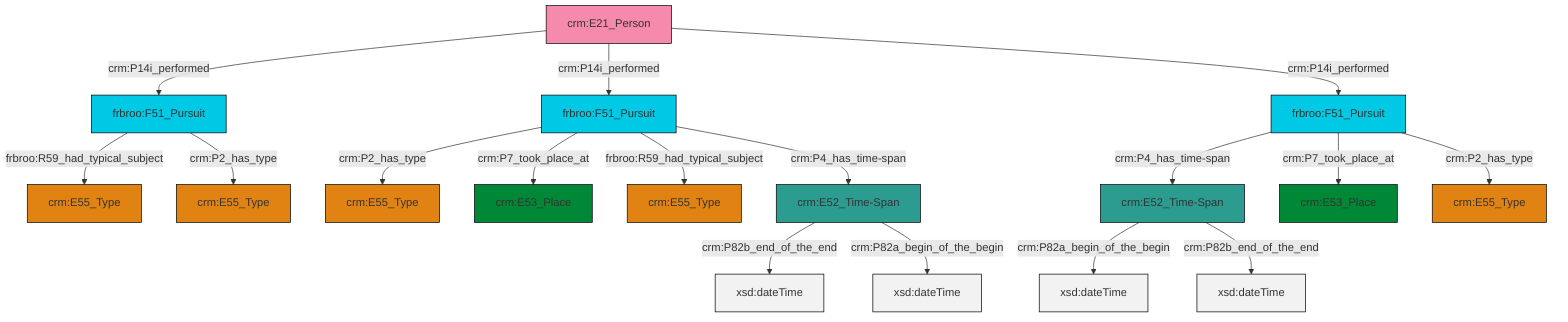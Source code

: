 graph TD
classDef Literal fill:#f2f2f2,stroke:#000000;
classDef CRM_Entity fill:#FFFFFF,stroke:#000000;
classDef Temporal_Entity fill:#00C9E6, stroke:#000000;
classDef Type fill:#E18312, stroke:#000000;
classDef Time-Span fill:#2C9C91, stroke:#000000;
classDef Appellation fill:#FFEB7F, stroke:#000000;
classDef Place fill:#008836, stroke:#000000;
classDef Persistent_Item fill:#B266B2, stroke:#000000;
classDef Conceptual_Object fill:#FFD700, stroke:#000000;
classDef Physical_Thing fill:#D2B48C, stroke:#000000;
classDef Actor fill:#f58aad, stroke:#000000;
classDef PC_Classes fill:#4ce600, stroke:#000000;
classDef Multi fill:#cccccc,stroke:#000000;

0["frbroo:F51_Pursuit"]:::Temporal_Entity -->|crm:P4_has_time-span| 1["crm:E52_Time-Span"]:::Time-Span
5["crm:E21_Person"]:::Actor -->|crm:P14i_performed| 6["frbroo:F51_Pursuit"]:::Temporal_Entity
12["crm:E52_Time-Span"]:::Time-Span -->|crm:P82b_end_of_the_end| 13[xsd:dateTime]:::Literal
14["frbroo:F51_Pursuit"]:::Temporal_Entity -->|crm:P2_has_type| 3["crm:E55_Type"]:::Type
5["crm:E21_Person"]:::Actor -->|crm:P14i_performed| 14["frbroo:F51_Pursuit"]:::Temporal_Entity
6["frbroo:F51_Pursuit"]:::Temporal_Entity -->|frbroo:R59_had_typical_subject| 7["crm:E55_Type"]:::Type
12["crm:E52_Time-Span"]:::Time-Span -->|crm:P82a_begin_of_the_begin| 17[xsd:dateTime]:::Literal
1["crm:E52_Time-Span"]:::Time-Span -->|crm:P82a_begin_of_the_begin| 20[xsd:dateTime]:::Literal
5["crm:E21_Person"]:::Actor -->|crm:P14i_performed| 0["frbroo:F51_Pursuit"]:::Temporal_Entity
14["frbroo:F51_Pursuit"]:::Temporal_Entity -->|crm:P7_took_place_at| 23["crm:E53_Place"]:::Place
1["crm:E52_Time-Span"]:::Time-Span -->|crm:P82b_end_of_the_end| 27[xsd:dateTime]:::Literal
14["frbroo:F51_Pursuit"]:::Temporal_Entity -->|frbroo:R59_had_typical_subject| 10["crm:E55_Type"]:::Type
0["frbroo:F51_Pursuit"]:::Temporal_Entity -->|crm:P7_took_place_at| 21["crm:E53_Place"]:::Place
0["frbroo:F51_Pursuit"]:::Temporal_Entity -->|crm:P2_has_type| 25["crm:E55_Type"]:::Type
14["frbroo:F51_Pursuit"]:::Temporal_Entity -->|crm:P4_has_time-span| 12["crm:E52_Time-Span"]:::Time-Span
6["frbroo:F51_Pursuit"]:::Temporal_Entity -->|crm:P2_has_type| 18["crm:E55_Type"]:::Type